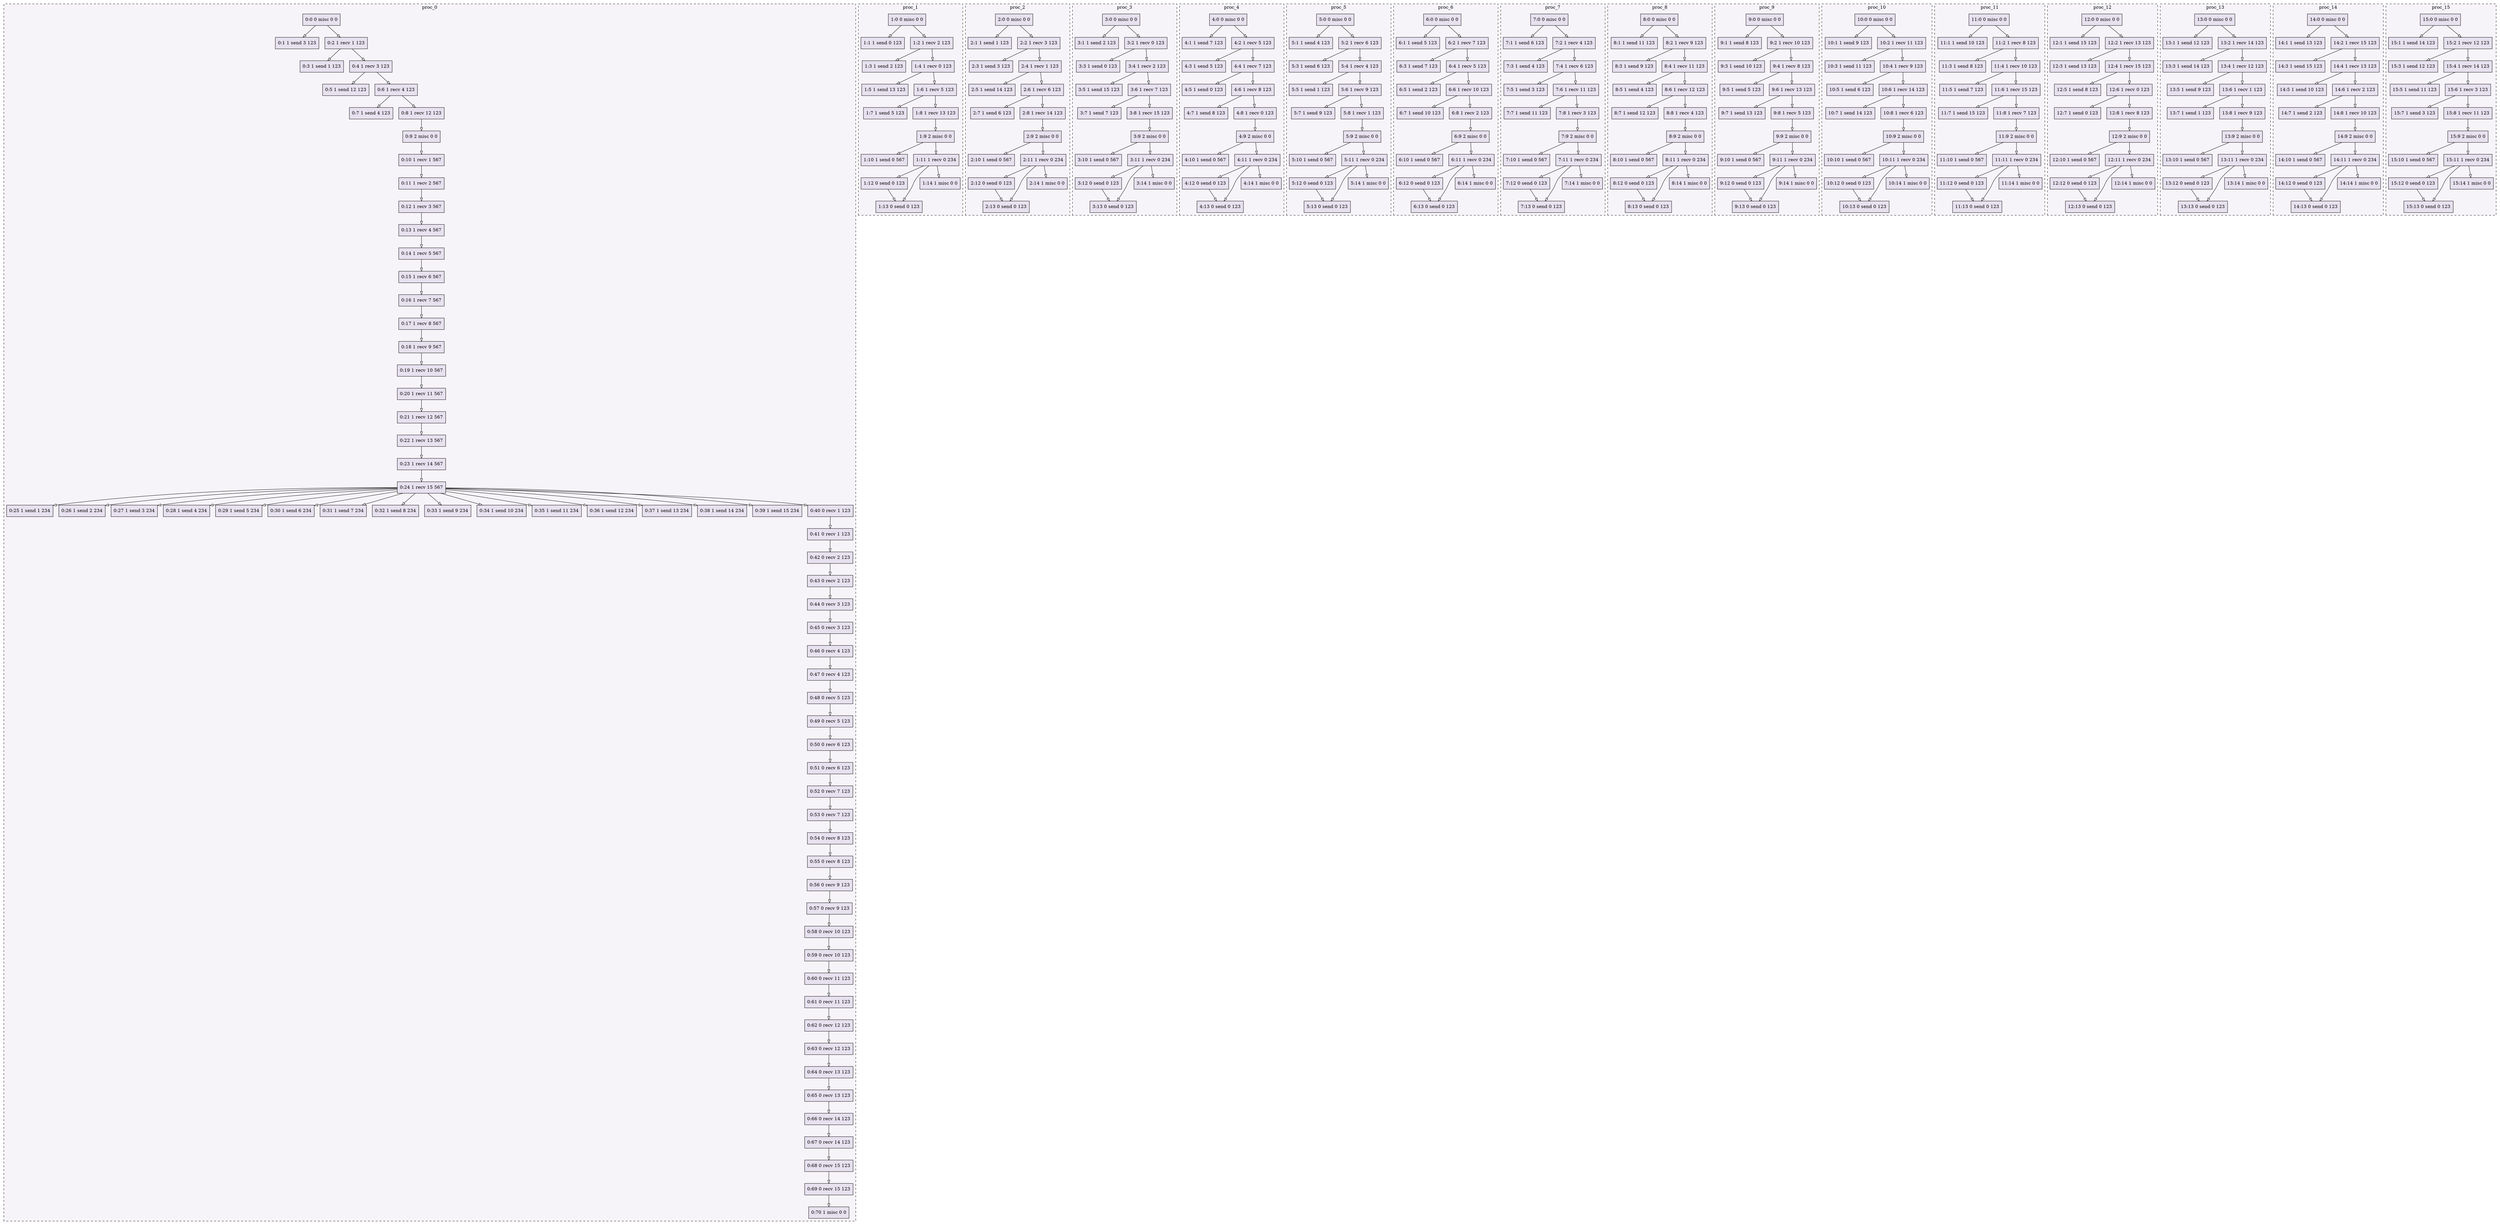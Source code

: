 digraph{node[shape=record style=filled colorscheme=purd9 fillcolor=2];subgraph cluster0{style=dashed;colorscheme=purd9;bgcolor=1;edge[arrowhead=empty];label=proc_0;0[label="0:0 0 misc 0 0"];1[label="0:1 1 send 3 123"];2[label="0:2 1 recv 1 123"];3[label="0:3 1 send 1 123"];4[label="0:4 1 recv 3 123"];5[label="0:5 1 send 12 123"];6[label="0:6 1 recv 4 123"];7[label="0:7 1 send 4 123"];8[label="0:8 1 recv 12 123"];9[label="0:9 2 misc 0 0"];10[label="0:10 1 recv 1 567"];11[label="0:11 1 recv 2 567"];12[label="0:12 1 recv 3 567"];13[label="0:13 1 recv 4 567"];14[label="0:14 1 recv 5 567"];15[label="0:15 1 recv 6 567"];16[label="0:16 1 recv 7 567"];17[label="0:17 1 recv 8 567"];18[label="0:18 1 recv 9 567"];19[label="0:19 1 recv 10 567"];20[label="0:20 1 recv 11 567"];21[label="0:21 1 recv 12 567"];22[label="0:22 1 recv 13 567"];23[label="0:23 1 recv 14 567"];24[label="0:24 1 recv 15 567"];25[label="0:25 1 send 1 234"];26[label="0:26 1 send 2 234"];27[label="0:27 1 send 3 234"];28[label="0:28 1 send 4 234"];29[label="0:29 1 send 5 234"];30[label="0:30 1 send 6 234"];31[label="0:31 1 send 7 234"];32[label="0:32 1 send 8 234"];33[label="0:33 1 send 9 234"];34[label="0:34 1 send 10 234"];35[label="0:35 1 send 11 234"];36[label="0:36 1 send 12 234"];37[label="0:37 1 send 13 234"];38[label="0:38 1 send 14 234"];39[label="0:39 1 send 15 234"];40[label="0:40 0 recv 1 123"];41[label="0:41 0 recv 1 123"];42[label="0:42 0 recv 2 123"];43[label="0:43 0 recv 2 123"];44[label="0:44 0 recv 3 123"];45[label="0:45 0 recv 3 123"];46[label="0:46 0 recv 4 123"];47[label="0:47 0 recv 4 123"];48[label="0:48 0 recv 5 123"];49[label="0:49 0 recv 5 123"];50[label="0:50 0 recv 6 123"];51[label="0:51 0 recv 6 123"];52[label="0:52 0 recv 7 123"];53[label="0:53 0 recv 7 123"];54[label="0:54 0 recv 8 123"];55[label="0:55 0 recv 8 123"];56[label="0:56 0 recv 9 123"];57[label="0:57 0 recv 9 123"];58[label="0:58 0 recv 10 123"];59[label="0:59 0 recv 10 123"];60[label="0:60 0 recv 11 123"];61[label="0:61 0 recv 11 123"];62[label="0:62 0 recv 12 123"];63[label="0:63 0 recv 12 123"];64[label="0:64 0 recv 13 123"];65[label="0:65 0 recv 13 123"];66[label="0:66 0 recv 14 123"];67[label="0:67 0 recv 14 123"];68[label="0:68 0 recv 15 123"];69[label="0:69 0 recv 15 123"];70[label="0:70 1 misc 0 0"];0->1;0->2;2->3;2->4;4->5;4->6;6->7;6->8;8->9;9->10;10->11;11->12;12->13;13->14;14->15;15->16;16->17;17->18;18->19;19->20;20->21;21->22;22->23;23->24;24->25;24->26;24->27;24->28;24->29;24->30;24->31;24->32;24->33;24->34;24->35;24->36;24->37;24->38;24->39;24->40;40->41;41->42;42->43;43->44;44->45;45->46;46->47;47->48;48->49;49->50;50->51;51->52;52->53;53->54;54->55;55->56;56->57;57->58;58->59;59->60;60->61;61->62;62->63;63->64;64->65;65->66;66->67;67->68;68->69;69->70;}subgraph cluster1{style=dashed;colorscheme=purd9;bgcolor=1;edge[arrowhead=empty];label=proc_1;71[label="1:0 0 misc 0 0"];72[label="1:1 1 send 0 123"];73[label="1:2 1 recv 2 123"];74[label="1:3 1 send 2 123"];75[label="1:4 1 recv 0 123"];76[label="1:5 1 send 13 123"];77[label="1:6 1 recv 5 123"];78[label="1:7 1 send 5 123"];79[label="1:8 1 recv 13 123"];80[label="1:9 2 misc 0 0"];81[label="1:10 1 send 0 567"];82[label="1:11 1 recv 0 234"];83[label="1:12 0 send 0 123"];84[label="1:13 0 send 0 123"];85[label="1:14 1 misc 0 0"];71->72;71->73;73->74;73->75;75->76;75->77;77->78;77->79;79->80;80->81;80->82;82->83;83->84;82->84;82->85;}subgraph cluster2{style=dashed;colorscheme=purd9;bgcolor=1;edge[arrowhead=empty];label=proc_2;86[label="2:0 0 misc 0 0"];87[label="2:1 1 send 1 123"];88[label="2:2 1 recv 3 123"];89[label="2:3 1 send 3 123"];90[label="2:4 1 recv 1 123"];91[label="2:5 1 send 14 123"];92[label="2:6 1 recv 6 123"];93[label="2:7 1 send 6 123"];94[label="2:8 1 recv 14 123"];95[label="2:9 2 misc 0 0"];96[label="2:10 1 send 0 567"];97[label="2:11 1 recv 0 234"];98[label="2:12 0 send 0 123"];99[label="2:13 0 send 0 123"];100[label="2:14 1 misc 0 0"];86->87;86->88;88->89;88->90;90->91;90->92;92->93;92->94;94->95;95->96;95->97;97->98;98->99;97->99;97->100;}subgraph cluster3{style=dashed;colorscheme=purd9;bgcolor=1;edge[arrowhead=empty];label=proc_3;101[label="3:0 0 misc 0 0"];102[label="3:1 1 send 2 123"];103[label="3:2 1 recv 0 123"];104[label="3:3 1 send 0 123"];105[label="3:4 1 recv 2 123"];106[label="3:5 1 send 15 123"];107[label="3:6 1 recv 7 123"];108[label="3:7 1 send 7 123"];109[label="3:8 1 recv 15 123"];110[label="3:9 2 misc 0 0"];111[label="3:10 1 send 0 567"];112[label="3:11 1 recv 0 234"];113[label="3:12 0 send 0 123"];114[label="3:13 0 send 0 123"];115[label="3:14 1 misc 0 0"];101->102;101->103;103->104;103->105;105->106;105->107;107->108;107->109;109->110;110->111;110->112;112->113;113->114;112->114;112->115;}subgraph cluster4{style=dashed;colorscheme=purd9;bgcolor=1;edge[arrowhead=empty];label=proc_4;116[label="4:0 0 misc 0 0"];117[label="4:1 1 send 7 123"];118[label="4:2 1 recv 5 123"];119[label="4:3 1 send 5 123"];120[label="4:4 1 recv 7 123"];121[label="4:5 1 send 0 123"];122[label="4:6 1 recv 8 123"];123[label="4:7 1 send 8 123"];124[label="4:8 1 recv 0 123"];125[label="4:9 2 misc 0 0"];126[label="4:10 1 send 0 567"];127[label="4:11 1 recv 0 234"];128[label="4:12 0 send 0 123"];129[label="4:13 0 send 0 123"];130[label="4:14 1 misc 0 0"];116->117;116->118;118->119;118->120;120->121;120->122;122->123;122->124;124->125;125->126;125->127;127->128;128->129;127->129;127->130;}subgraph cluster5{style=dashed;colorscheme=purd9;bgcolor=1;edge[arrowhead=empty];label=proc_5;131[label="5:0 0 misc 0 0"];132[label="5:1 1 send 4 123"];133[label="5:2 1 recv 6 123"];134[label="5:3 1 send 6 123"];135[label="5:4 1 recv 4 123"];136[label="5:5 1 send 1 123"];137[label="5:6 1 recv 9 123"];138[label="5:7 1 send 9 123"];139[label="5:8 1 recv 1 123"];140[label="5:9 2 misc 0 0"];141[label="5:10 1 send 0 567"];142[label="5:11 1 recv 0 234"];143[label="5:12 0 send 0 123"];144[label="5:13 0 send 0 123"];145[label="5:14 1 misc 0 0"];131->132;131->133;133->134;133->135;135->136;135->137;137->138;137->139;139->140;140->141;140->142;142->143;143->144;142->144;142->145;}subgraph cluster6{style=dashed;colorscheme=purd9;bgcolor=1;edge[arrowhead=empty];label=proc_6;146[label="6:0 0 misc 0 0"];147[label="6:1 1 send 5 123"];148[label="6:2 1 recv 7 123"];149[label="6:3 1 send 7 123"];150[label="6:4 1 recv 5 123"];151[label="6:5 1 send 2 123"];152[label="6:6 1 recv 10 123"];153[label="6:7 1 send 10 123"];154[label="6:8 1 recv 2 123"];155[label="6:9 2 misc 0 0"];156[label="6:10 1 send 0 567"];157[label="6:11 1 recv 0 234"];158[label="6:12 0 send 0 123"];159[label="6:13 0 send 0 123"];160[label="6:14 1 misc 0 0"];146->147;146->148;148->149;148->150;150->151;150->152;152->153;152->154;154->155;155->156;155->157;157->158;158->159;157->159;157->160;}subgraph cluster7{style=dashed;colorscheme=purd9;bgcolor=1;edge[arrowhead=empty];label=proc_7;161[label="7:0 0 misc 0 0"];162[label="7:1 1 send 6 123"];163[label="7:2 1 recv 4 123"];164[label="7:3 1 send 4 123"];165[label="7:4 1 recv 6 123"];166[label="7:5 1 send 3 123"];167[label="7:6 1 recv 11 123"];168[label="7:7 1 send 11 123"];169[label="7:8 1 recv 3 123"];170[label="7:9 2 misc 0 0"];171[label="7:10 1 send 0 567"];172[label="7:11 1 recv 0 234"];173[label="7:12 0 send 0 123"];174[label="7:13 0 send 0 123"];175[label="7:14 1 misc 0 0"];161->162;161->163;163->164;163->165;165->166;165->167;167->168;167->169;169->170;170->171;170->172;172->173;173->174;172->174;172->175;}subgraph cluster8{style=dashed;colorscheme=purd9;bgcolor=1;edge[arrowhead=empty];label=proc_8;176[label="8:0 0 misc 0 0"];177[label="8:1 1 send 11 123"];178[label="8:2 1 recv 9 123"];179[label="8:3 1 send 9 123"];180[label="8:4 1 recv 11 123"];181[label="8:5 1 send 4 123"];182[label="8:6 1 recv 12 123"];183[label="8:7 1 send 12 123"];184[label="8:8 1 recv 4 123"];185[label="8:9 2 misc 0 0"];186[label="8:10 1 send 0 567"];187[label="8:11 1 recv 0 234"];188[label="8:12 0 send 0 123"];189[label="8:13 0 send 0 123"];190[label="8:14 1 misc 0 0"];176->177;176->178;178->179;178->180;180->181;180->182;182->183;182->184;184->185;185->186;185->187;187->188;188->189;187->189;187->190;}subgraph cluster9{style=dashed;colorscheme=purd9;bgcolor=1;edge[arrowhead=empty];label=proc_9;191[label="9:0 0 misc 0 0"];192[label="9:1 1 send 8 123"];193[label="9:2 1 recv 10 123"];194[label="9:3 1 send 10 123"];195[label="9:4 1 recv 8 123"];196[label="9:5 1 send 5 123"];197[label="9:6 1 recv 13 123"];198[label="9:7 1 send 13 123"];199[label="9:8 1 recv 5 123"];200[label="9:9 2 misc 0 0"];201[label="9:10 1 send 0 567"];202[label="9:11 1 recv 0 234"];203[label="9:12 0 send 0 123"];204[label="9:13 0 send 0 123"];205[label="9:14 1 misc 0 0"];191->192;191->193;193->194;193->195;195->196;195->197;197->198;197->199;199->200;200->201;200->202;202->203;203->204;202->204;202->205;}subgraph cluster10{style=dashed;colorscheme=purd9;bgcolor=1;edge[arrowhead=empty];label=proc_10;206[label="10:0 0 misc 0 0"];207[label="10:1 1 send 9 123"];208[label="10:2 1 recv 11 123"];209[label="10:3 1 send 11 123"];210[label="10:4 1 recv 9 123"];211[label="10:5 1 send 6 123"];212[label="10:6 1 recv 14 123"];213[label="10:7 1 send 14 123"];214[label="10:8 1 recv 6 123"];215[label="10:9 2 misc 0 0"];216[label="10:10 1 send 0 567"];217[label="10:11 1 recv 0 234"];218[label="10:12 0 send 0 123"];219[label="10:13 0 send 0 123"];220[label="10:14 1 misc 0 0"];206->207;206->208;208->209;208->210;210->211;210->212;212->213;212->214;214->215;215->216;215->217;217->218;218->219;217->219;217->220;}subgraph cluster11{style=dashed;colorscheme=purd9;bgcolor=1;edge[arrowhead=empty];label=proc_11;221[label="11:0 0 misc 0 0"];222[label="11:1 1 send 10 123"];223[label="11:2 1 recv 8 123"];224[label="11:3 1 send 8 123"];225[label="11:4 1 recv 10 123"];226[label="11:5 1 send 7 123"];227[label="11:6 1 recv 15 123"];228[label="11:7 1 send 15 123"];229[label="11:8 1 recv 7 123"];230[label="11:9 2 misc 0 0"];231[label="11:10 1 send 0 567"];232[label="11:11 1 recv 0 234"];233[label="11:12 0 send 0 123"];234[label="11:13 0 send 0 123"];235[label="11:14 1 misc 0 0"];221->222;221->223;223->224;223->225;225->226;225->227;227->228;227->229;229->230;230->231;230->232;232->233;233->234;232->234;232->235;}subgraph cluster12{style=dashed;colorscheme=purd9;bgcolor=1;edge[arrowhead=empty];label=proc_12;236[label="12:0 0 misc 0 0"];237[label="12:1 1 send 15 123"];238[label="12:2 1 recv 13 123"];239[label="12:3 1 send 13 123"];240[label="12:4 1 recv 15 123"];241[label="12:5 1 send 8 123"];242[label="12:6 1 recv 0 123"];243[label="12:7 1 send 0 123"];244[label="12:8 1 recv 8 123"];245[label="12:9 2 misc 0 0"];246[label="12:10 1 send 0 567"];247[label="12:11 1 recv 0 234"];248[label="12:12 0 send 0 123"];249[label="12:13 0 send 0 123"];250[label="12:14 1 misc 0 0"];236->237;236->238;238->239;238->240;240->241;240->242;242->243;242->244;244->245;245->246;245->247;247->248;248->249;247->249;247->250;}subgraph cluster13{style=dashed;colorscheme=purd9;bgcolor=1;edge[arrowhead=empty];label=proc_13;251[label="13:0 0 misc 0 0"];252[label="13:1 1 send 12 123"];253[label="13:2 1 recv 14 123"];254[label="13:3 1 send 14 123"];255[label="13:4 1 recv 12 123"];256[label="13:5 1 send 9 123"];257[label="13:6 1 recv 1 123"];258[label="13:7 1 send 1 123"];259[label="13:8 1 recv 9 123"];260[label="13:9 2 misc 0 0"];261[label="13:10 1 send 0 567"];262[label="13:11 1 recv 0 234"];263[label="13:12 0 send 0 123"];264[label="13:13 0 send 0 123"];265[label="13:14 1 misc 0 0"];251->252;251->253;253->254;253->255;255->256;255->257;257->258;257->259;259->260;260->261;260->262;262->263;263->264;262->264;262->265;}subgraph cluster14{style=dashed;colorscheme=purd9;bgcolor=1;edge[arrowhead=empty];label=proc_14;266[label="14:0 0 misc 0 0"];267[label="14:1 1 send 13 123"];268[label="14:2 1 recv 15 123"];269[label="14:3 1 send 15 123"];270[label="14:4 1 recv 13 123"];271[label="14:5 1 send 10 123"];272[label="14:6 1 recv 2 123"];273[label="14:7 1 send 2 123"];274[label="14:8 1 recv 10 123"];275[label="14:9 2 misc 0 0"];276[label="14:10 1 send 0 567"];277[label="14:11 1 recv 0 234"];278[label="14:12 0 send 0 123"];279[label="14:13 0 send 0 123"];280[label="14:14 1 misc 0 0"];266->267;266->268;268->269;268->270;270->271;270->272;272->273;272->274;274->275;275->276;275->277;277->278;278->279;277->279;277->280;}subgraph cluster15{style=dashed;colorscheme=purd9;bgcolor=1;edge[arrowhead=empty];label=proc_15;281[label="15:0 0 misc 0 0"];282[label="15:1 1 send 14 123"];283[label="15:2 1 recv 12 123"];284[label="15:3 1 send 12 123"];285[label="15:4 1 recv 14 123"];286[label="15:5 1 send 11 123"];287[label="15:6 1 recv 3 123"];288[label="15:7 1 send 3 123"];289[label="15:8 1 recv 11 123"];290[label="15:9 2 misc 0 0"];291[label="15:10 1 send 0 567"];292[label="15:11 1 recv 0 234"];293[label="15:12 0 send 0 123"];294[label="15:13 0 send 0 123"];295[label="15:14 1 misc 0 0"];281->282;281->283;283->284;283->285;285->286;285->287;287->288;287->289;289->290;290->291;290->292;292->293;293->294;292->294;292->295;}}